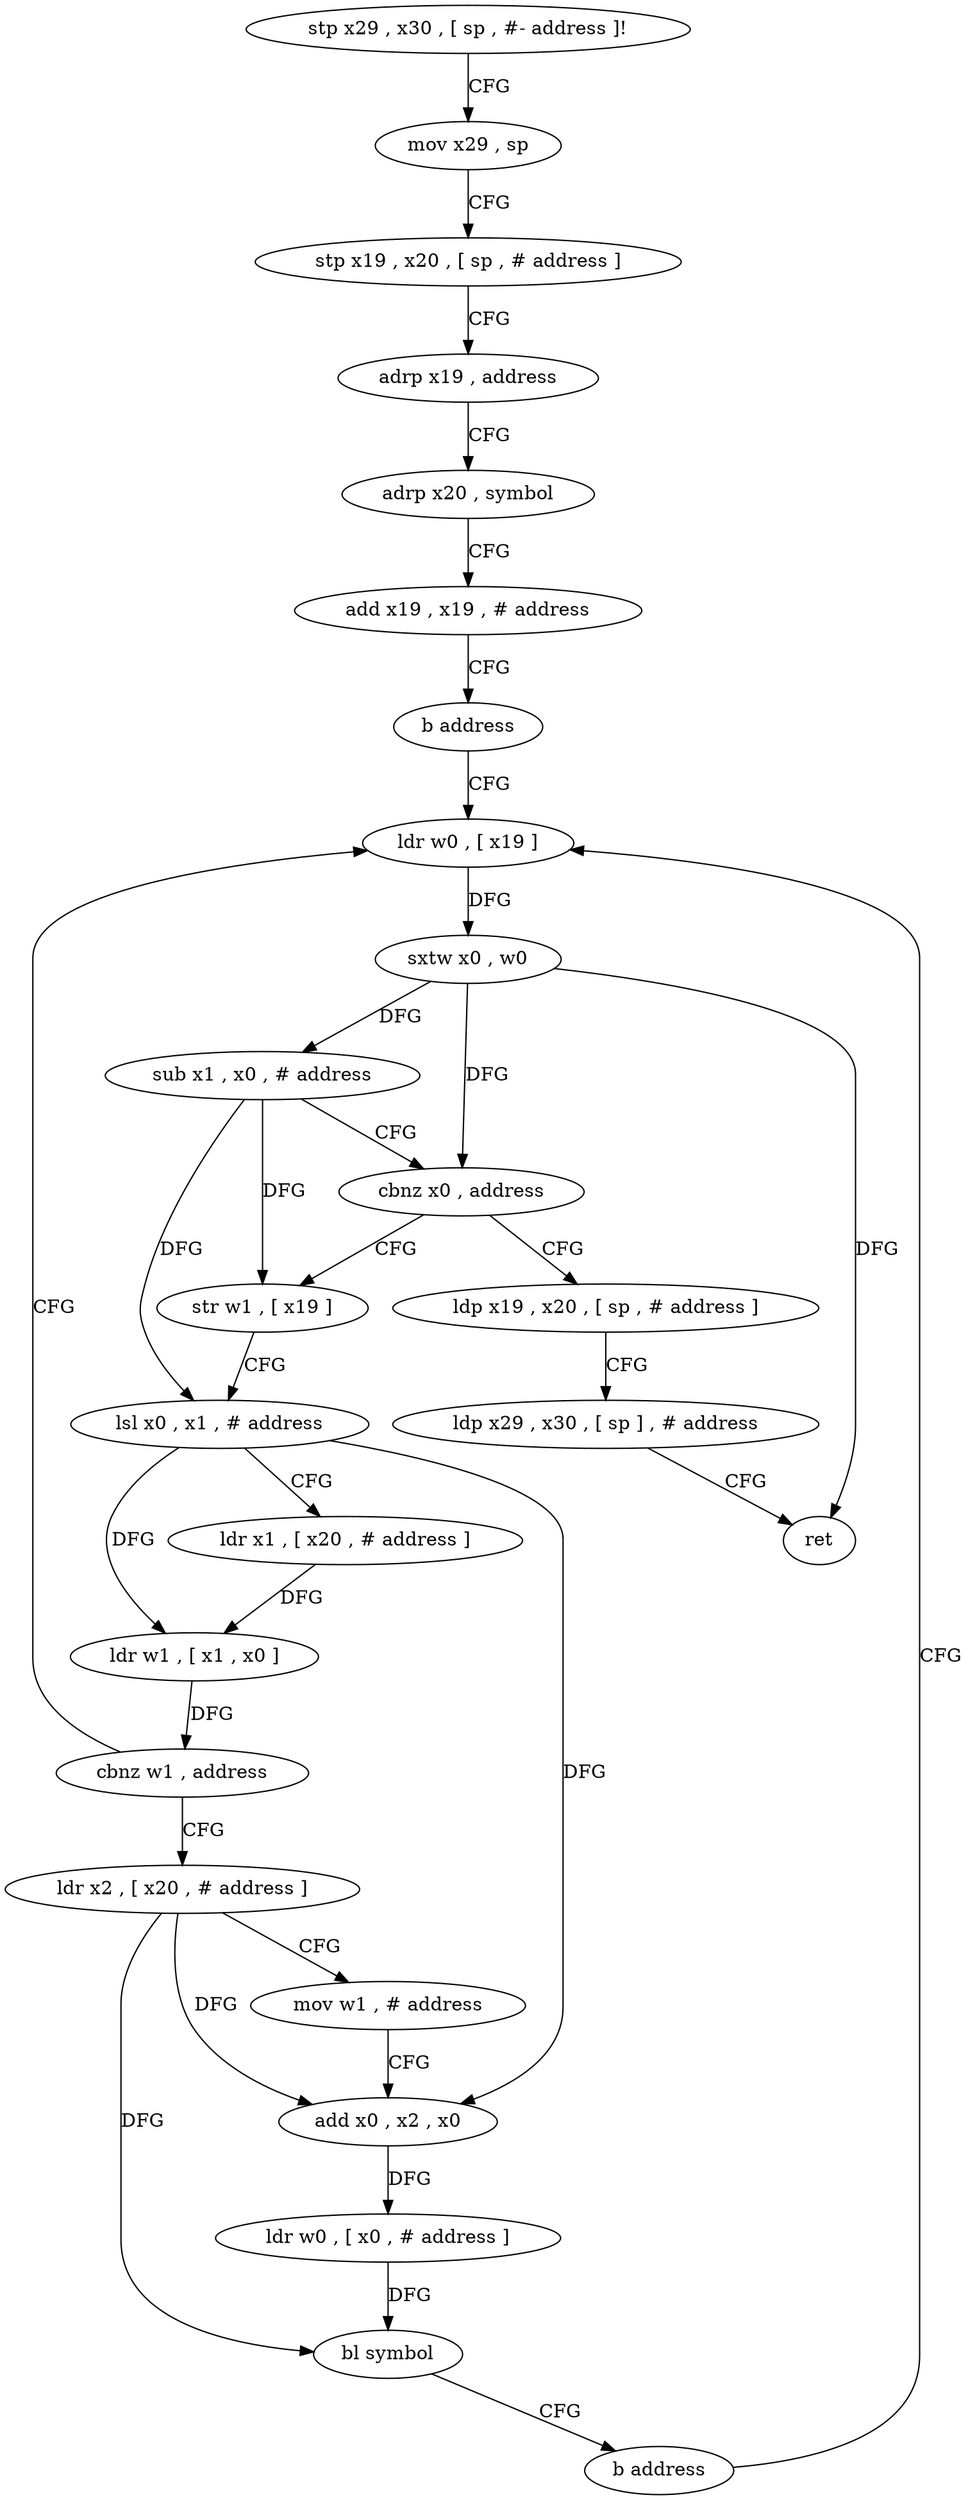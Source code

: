 digraph "func" {
"299992" [label = "stp x29 , x30 , [ sp , #- address ]!" ]
"299996" [label = "mov x29 , sp" ]
"300000" [label = "stp x19 , x20 , [ sp , # address ]" ]
"300004" [label = "adrp x19 , address" ]
"300008" [label = "adrp x20 , symbol" ]
"300012" [label = "add x19 , x19 , # address" ]
"300016" [label = "b address" ]
"300044" [label = "ldr w0 , [ x19 ]" ]
"300048" [label = "sxtw x0 , w0" ]
"300052" [label = "sub x1 , x0 , # address" ]
"300056" [label = "cbnz x0 , address" ]
"300024" [label = "str w1 , [ x19 ]" ]
"300060" [label = "ldp x19 , x20 , [ sp , # address ]" ]
"300028" [label = "lsl x0 , x1 , # address" ]
"300032" [label = "ldr x1 , [ x20 , # address ]" ]
"300036" [label = "ldr w1 , [ x1 , x0 ]" ]
"300040" [label = "cbnz w1 , address" ]
"300072" [label = "ldr x2 , [ x20 , # address ]" ]
"300064" [label = "ldp x29 , x30 , [ sp ] , # address" ]
"300068" [label = "ret" ]
"300076" [label = "mov w1 , # address" ]
"300080" [label = "add x0 , x2 , x0" ]
"300084" [label = "ldr w0 , [ x0 , # address ]" ]
"300088" [label = "bl symbol" ]
"300092" [label = "b address" ]
"299992" -> "299996" [ label = "CFG" ]
"299996" -> "300000" [ label = "CFG" ]
"300000" -> "300004" [ label = "CFG" ]
"300004" -> "300008" [ label = "CFG" ]
"300008" -> "300012" [ label = "CFG" ]
"300012" -> "300016" [ label = "CFG" ]
"300016" -> "300044" [ label = "CFG" ]
"300044" -> "300048" [ label = "DFG" ]
"300048" -> "300052" [ label = "DFG" ]
"300048" -> "300056" [ label = "DFG" ]
"300048" -> "300068" [ label = "DFG" ]
"300052" -> "300056" [ label = "CFG" ]
"300052" -> "300024" [ label = "DFG" ]
"300052" -> "300028" [ label = "DFG" ]
"300056" -> "300024" [ label = "CFG" ]
"300056" -> "300060" [ label = "CFG" ]
"300024" -> "300028" [ label = "CFG" ]
"300060" -> "300064" [ label = "CFG" ]
"300028" -> "300032" [ label = "CFG" ]
"300028" -> "300036" [ label = "DFG" ]
"300028" -> "300080" [ label = "DFG" ]
"300032" -> "300036" [ label = "DFG" ]
"300036" -> "300040" [ label = "DFG" ]
"300040" -> "300072" [ label = "CFG" ]
"300040" -> "300044" [ label = "CFG" ]
"300072" -> "300076" [ label = "CFG" ]
"300072" -> "300080" [ label = "DFG" ]
"300072" -> "300088" [ label = "DFG" ]
"300064" -> "300068" [ label = "CFG" ]
"300076" -> "300080" [ label = "CFG" ]
"300080" -> "300084" [ label = "DFG" ]
"300084" -> "300088" [ label = "DFG" ]
"300088" -> "300092" [ label = "CFG" ]
"300092" -> "300044" [ label = "CFG" ]
}

